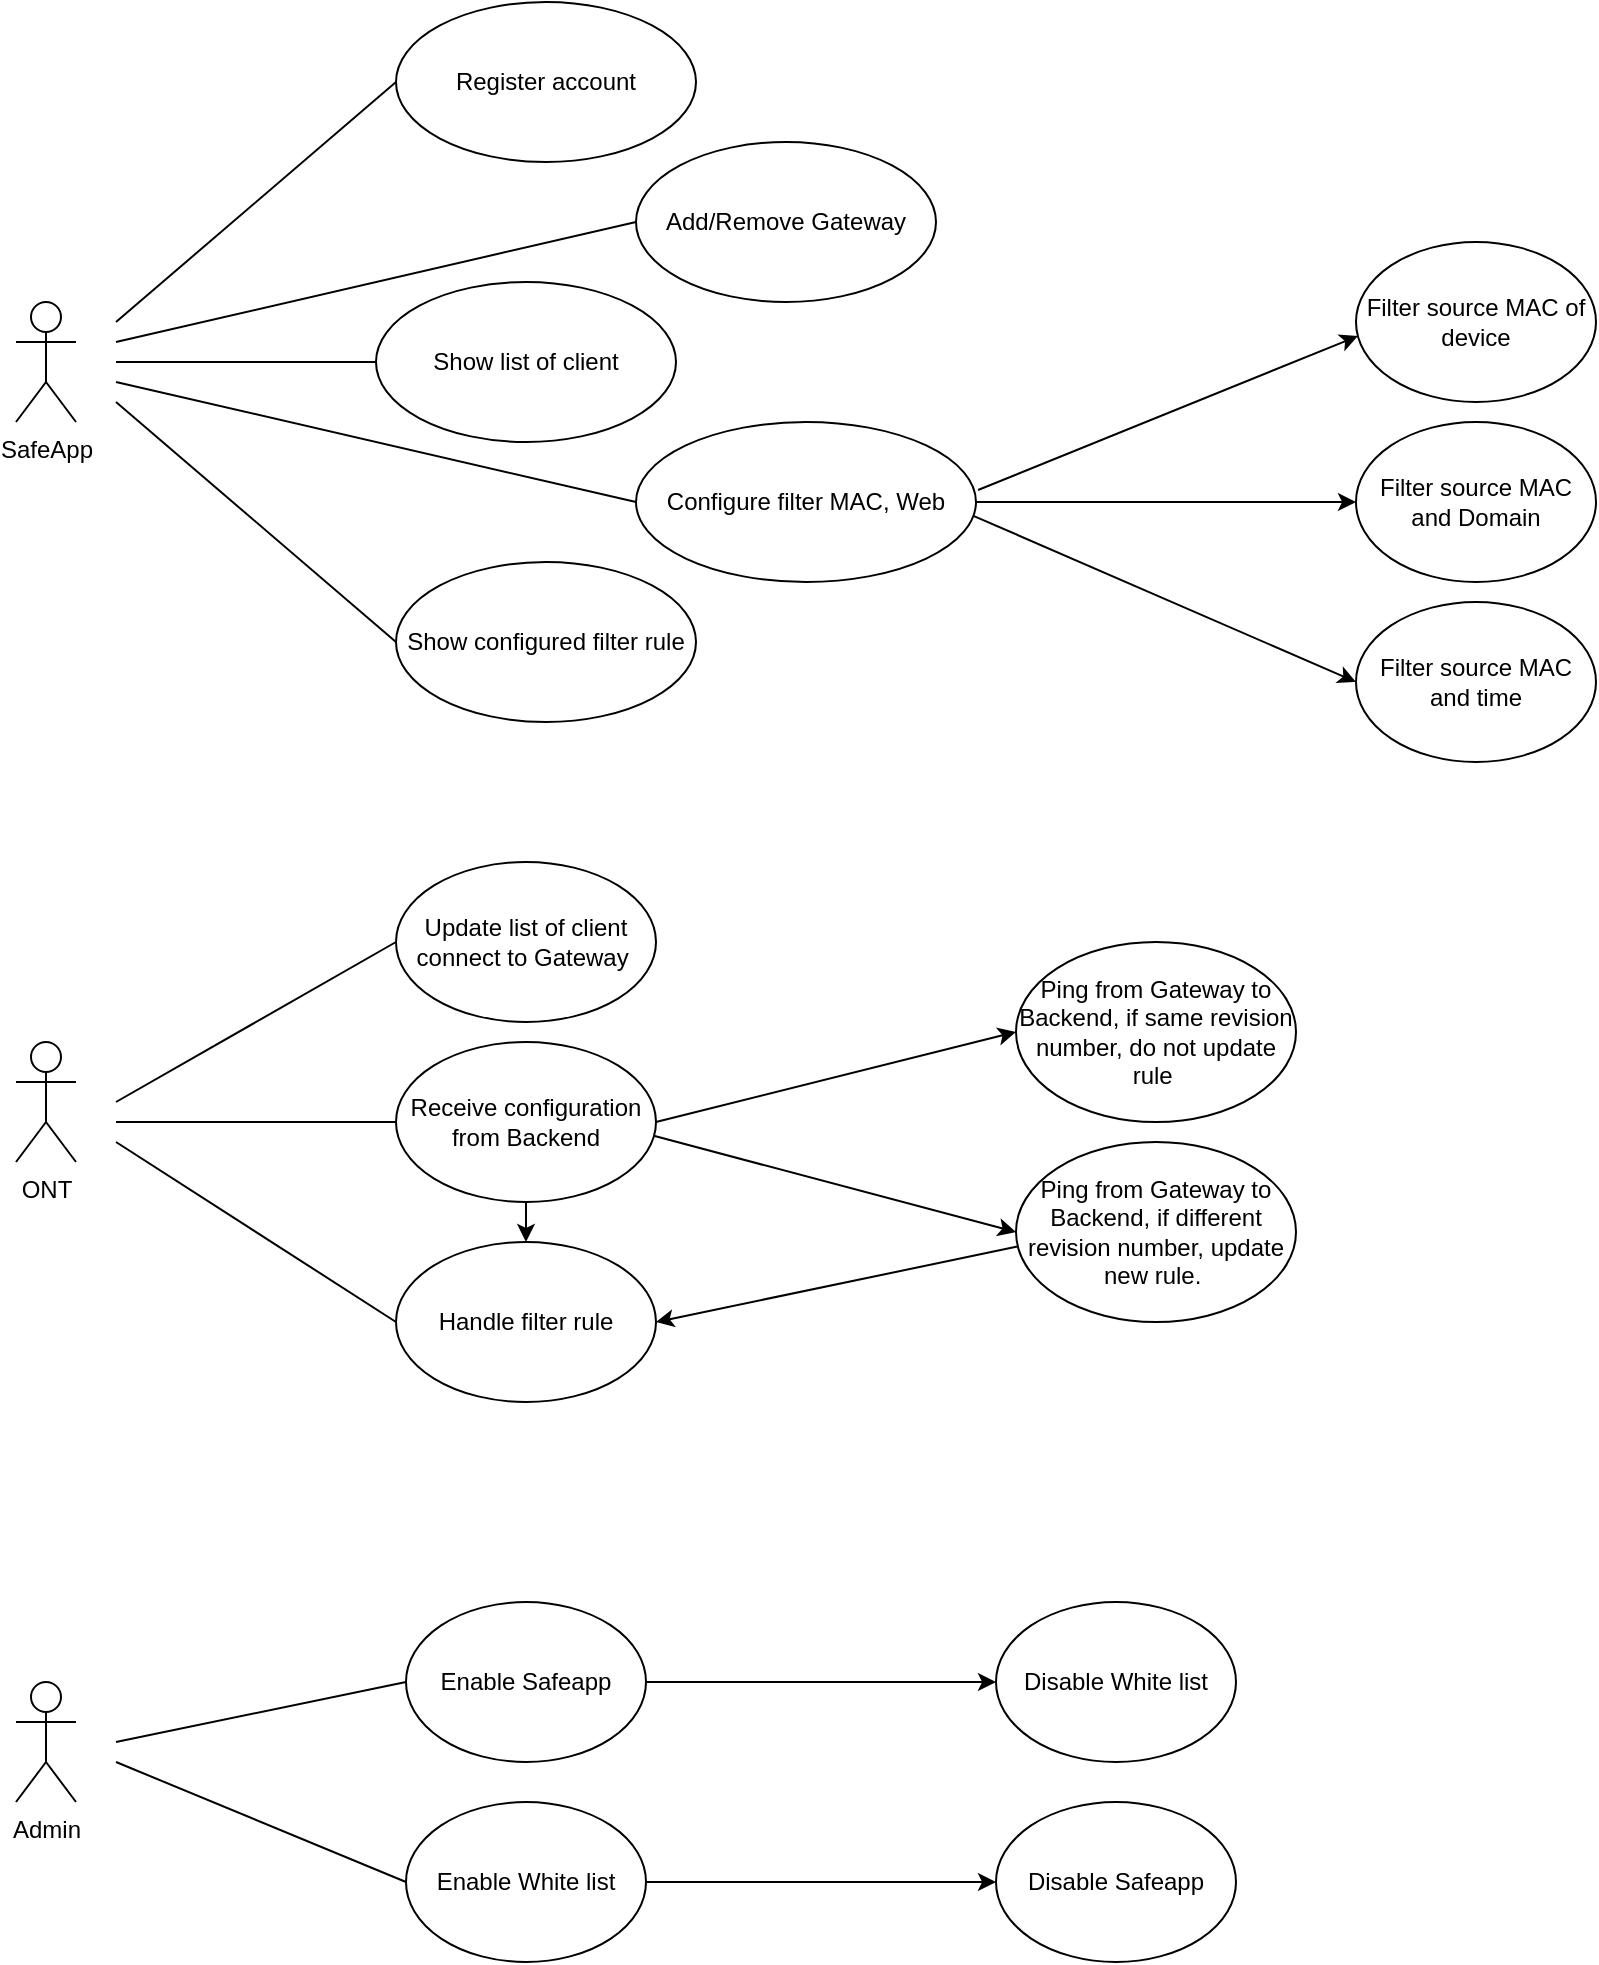 <mxfile version="16.5.6" type="github">
  <diagram id="1yU4TPJS01dvoMJ1WIqL" name="Page-1">
    <mxGraphModel dx="1495" dy="844" grid="1" gridSize="10" guides="1" tooltips="1" connect="1" arrows="1" fold="1" page="1" pageScale="1" pageWidth="1200" pageHeight="1600" math="0" shadow="0">
      <root>
        <mxCell id="0" />
        <mxCell id="1" parent="0" />
        <mxCell id="PD7QDwoK8xx3QElGxvUA-2" value="SafeApp" style="shape=umlActor;verticalLabelPosition=bottom;verticalAlign=top;html=1;outlineConnect=0;" vertex="1" parent="1">
          <mxGeometry x="70" y="190" width="30" height="60" as="geometry" />
        </mxCell>
        <mxCell id="PD7QDwoK8xx3QElGxvUA-3" value="Register account" style="ellipse;whiteSpace=wrap;html=1;" vertex="1" parent="1">
          <mxGeometry x="260" y="40" width="150" height="80" as="geometry" />
        </mxCell>
        <mxCell id="PD7QDwoK8xx3QElGxvUA-4" value="Show configured filter rule" style="ellipse;whiteSpace=wrap;html=1;" vertex="1" parent="1">
          <mxGeometry x="260" y="320" width="150" height="80" as="geometry" />
        </mxCell>
        <mxCell id="PD7QDwoK8xx3QElGxvUA-5" value="Add/Remove Gateway" style="ellipse;whiteSpace=wrap;html=1;" vertex="1" parent="1">
          <mxGeometry x="380" y="110" width="150" height="80" as="geometry" />
        </mxCell>
        <mxCell id="PD7QDwoK8xx3QElGxvUA-6" value="Configure filter MAC, Web" style="ellipse;whiteSpace=wrap;html=1;" vertex="1" parent="1">
          <mxGeometry x="380" y="250" width="170" height="80" as="geometry" />
        </mxCell>
        <mxCell id="PD7QDwoK8xx3QElGxvUA-7" value="Show list of client" style="ellipse;whiteSpace=wrap;html=1;" vertex="1" parent="1">
          <mxGeometry x="250" y="180" width="150" height="80" as="geometry" />
        </mxCell>
        <mxCell id="PD7QDwoK8xx3QElGxvUA-8" value="" style="endArrow=none;html=1;rounded=0;entryX=0;entryY=0.5;entryDx=0;entryDy=0;" edge="1" parent="1" target="PD7QDwoK8xx3QElGxvUA-3">
          <mxGeometry width="50" height="50" relative="1" as="geometry">
            <mxPoint x="120" y="200" as="sourcePoint" />
            <mxPoint x="200" y="120" as="targetPoint" />
          </mxGeometry>
        </mxCell>
        <mxCell id="PD7QDwoK8xx3QElGxvUA-9" value="" style="endArrow=none;html=1;rounded=0;entryX=0;entryY=0.5;entryDx=0;entryDy=0;" edge="1" parent="1" target="PD7QDwoK8xx3QElGxvUA-7">
          <mxGeometry width="50" height="50" relative="1" as="geometry">
            <mxPoint x="120" y="220" as="sourcePoint" />
            <mxPoint x="200" y="190" as="targetPoint" />
          </mxGeometry>
        </mxCell>
        <mxCell id="PD7QDwoK8xx3QElGxvUA-10" value="" style="endArrow=none;html=1;rounded=0;entryX=0;entryY=0.5;entryDx=0;entryDy=0;" edge="1" parent="1" target="PD7QDwoK8xx3QElGxvUA-4">
          <mxGeometry width="50" height="50" relative="1" as="geometry">
            <mxPoint x="120" y="240" as="sourcePoint" />
            <mxPoint x="180" y="330" as="targetPoint" />
          </mxGeometry>
        </mxCell>
        <mxCell id="PD7QDwoK8xx3QElGxvUA-11" value="" style="endArrow=none;html=1;rounded=0;entryX=0;entryY=0.5;entryDx=0;entryDy=0;" edge="1" parent="1" target="PD7QDwoK8xx3QElGxvUA-6">
          <mxGeometry width="50" height="50" relative="1" as="geometry">
            <mxPoint x="120" y="230" as="sourcePoint" />
            <mxPoint x="260" y="280" as="targetPoint" />
          </mxGeometry>
        </mxCell>
        <mxCell id="PD7QDwoK8xx3QElGxvUA-12" value="" style="endArrow=none;html=1;rounded=0;entryX=0;entryY=0.5;entryDx=0;entryDy=0;" edge="1" parent="1" target="PD7QDwoK8xx3QElGxvUA-5">
          <mxGeometry width="50" height="50" relative="1" as="geometry">
            <mxPoint x="120" y="210" as="sourcePoint" />
            <mxPoint x="340" y="150" as="targetPoint" />
          </mxGeometry>
        </mxCell>
        <mxCell id="PD7QDwoK8xx3QElGxvUA-13" value="ONT" style="shape=umlActor;verticalLabelPosition=bottom;verticalAlign=top;html=1;outlineConnect=0;" vertex="1" parent="1">
          <mxGeometry x="70" y="560" width="30" height="60" as="geometry" />
        </mxCell>
        <mxCell id="PD7QDwoK8xx3QElGxvUA-14" value="Filter source MAC of device" style="ellipse;whiteSpace=wrap;html=1;" vertex="1" parent="1">
          <mxGeometry x="740" y="160" width="120" height="80" as="geometry" />
        </mxCell>
        <mxCell id="PD7QDwoK8xx3QElGxvUA-15" value="Filter source MAC and Domain" style="ellipse;whiteSpace=wrap;html=1;" vertex="1" parent="1">
          <mxGeometry x="740" y="250" width="120" height="80" as="geometry" />
        </mxCell>
        <mxCell id="PD7QDwoK8xx3QElGxvUA-16" value="Filter source MAC and time" style="ellipse;whiteSpace=wrap;html=1;" vertex="1" parent="1">
          <mxGeometry x="740" y="340" width="120" height="80" as="geometry" />
        </mxCell>
        <mxCell id="PD7QDwoK8xx3QElGxvUA-19" value="" style="endArrow=classic;html=1;rounded=0;entryX=0.008;entryY=0.588;entryDx=0;entryDy=0;entryPerimeter=0;exitX=1.006;exitY=0.425;exitDx=0;exitDy=0;exitPerimeter=0;" edge="1" parent="1" source="PD7QDwoK8xx3QElGxvUA-6" target="PD7QDwoK8xx3QElGxvUA-14">
          <mxGeometry width="50" height="50" relative="1" as="geometry">
            <mxPoint x="560" y="300" as="sourcePoint" />
            <mxPoint x="610" y="250" as="targetPoint" />
          </mxGeometry>
        </mxCell>
        <mxCell id="PD7QDwoK8xx3QElGxvUA-20" value="" style="endArrow=classic;html=1;rounded=0;entryX=0;entryY=0.5;entryDx=0;entryDy=0;exitX=1;exitY=0.5;exitDx=0;exitDy=0;" edge="1" parent="1" source="PD7QDwoK8xx3QElGxvUA-6" target="PD7QDwoK8xx3QElGxvUA-15">
          <mxGeometry width="50" height="50" relative="1" as="geometry">
            <mxPoint x="570" y="350" as="sourcePoint" />
            <mxPoint x="620" y="300" as="targetPoint" />
          </mxGeometry>
        </mxCell>
        <mxCell id="PD7QDwoK8xx3QElGxvUA-21" value="" style="endArrow=classic;html=1;rounded=0;entryX=0;entryY=0.5;entryDx=0;entryDy=0;exitX=0.994;exitY=0.588;exitDx=0;exitDy=0;exitPerimeter=0;" edge="1" parent="1" source="PD7QDwoK8xx3QElGxvUA-6" target="PD7QDwoK8xx3QElGxvUA-16">
          <mxGeometry width="50" height="50" relative="1" as="geometry">
            <mxPoint x="590" y="390" as="sourcePoint" />
            <mxPoint x="640" y="340" as="targetPoint" />
          </mxGeometry>
        </mxCell>
        <mxCell id="PD7QDwoK8xx3QElGxvUA-24" value="Update list of client connect to Gateway&amp;nbsp;" style="ellipse;whiteSpace=wrap;html=1;" vertex="1" parent="1">
          <mxGeometry x="260" y="470" width="130" height="80" as="geometry" />
        </mxCell>
        <mxCell id="PD7QDwoK8xx3QElGxvUA-25" value="Receive configuration from Backend" style="ellipse;whiteSpace=wrap;html=1;" vertex="1" parent="1">
          <mxGeometry x="260" y="560" width="130" height="80" as="geometry" />
        </mxCell>
        <mxCell id="PD7QDwoK8xx3QElGxvUA-26" value="Handle filter rule" style="ellipse;whiteSpace=wrap;html=1;" vertex="1" parent="1">
          <mxGeometry x="260" y="660" width="130" height="80" as="geometry" />
        </mxCell>
        <mxCell id="PD7QDwoK8xx3QElGxvUA-27" value="" style="endArrow=none;html=1;rounded=0;entryX=0;entryY=0.5;entryDx=0;entryDy=0;" edge="1" parent="1" target="PD7QDwoK8xx3QElGxvUA-24">
          <mxGeometry width="50" height="50" relative="1" as="geometry">
            <mxPoint x="120" y="590" as="sourcePoint" />
            <mxPoint x="200" y="500" as="targetPoint" />
          </mxGeometry>
        </mxCell>
        <mxCell id="PD7QDwoK8xx3QElGxvUA-28" value="" style="endArrow=none;html=1;rounded=0;entryX=0;entryY=0.5;entryDx=0;entryDy=0;" edge="1" parent="1" target="PD7QDwoK8xx3QElGxvUA-25">
          <mxGeometry width="50" height="50" relative="1" as="geometry">
            <mxPoint x="120" y="600" as="sourcePoint" />
            <mxPoint x="190" y="580" as="targetPoint" />
          </mxGeometry>
        </mxCell>
        <mxCell id="PD7QDwoK8xx3QElGxvUA-29" value="" style="endArrow=none;html=1;rounded=0;entryX=0;entryY=0.5;entryDx=0;entryDy=0;" edge="1" parent="1" target="PD7QDwoK8xx3QElGxvUA-26">
          <mxGeometry width="50" height="50" relative="1" as="geometry">
            <mxPoint x="120" y="610" as="sourcePoint" />
            <mxPoint x="190" y="620" as="targetPoint" />
          </mxGeometry>
        </mxCell>
        <mxCell id="PD7QDwoK8xx3QElGxvUA-30" value="Ping from Gateway to Backend, if same revision number, do not update rule&amp;nbsp;" style="ellipse;whiteSpace=wrap;html=1;" vertex="1" parent="1">
          <mxGeometry x="570" y="510" width="140" height="90" as="geometry" />
        </mxCell>
        <mxCell id="PD7QDwoK8xx3QElGxvUA-31" value="" style="endArrow=classic;html=1;rounded=0;entryX=0;entryY=0.5;entryDx=0;entryDy=0;exitX=1;exitY=0.5;exitDx=0;exitDy=0;" edge="1" parent="1" source="PD7QDwoK8xx3QElGxvUA-25" target="PD7QDwoK8xx3QElGxvUA-30">
          <mxGeometry width="50" height="50" relative="1" as="geometry">
            <mxPoint x="400" y="640" as="sourcePoint" />
            <mxPoint x="450" y="590" as="targetPoint" />
          </mxGeometry>
        </mxCell>
        <mxCell id="PD7QDwoK8xx3QElGxvUA-32" value="&lt;span&gt;Ping from Gateway to Backend, if different revision number, update new rule.&amp;nbsp;&lt;/span&gt;" style="ellipse;whiteSpace=wrap;html=1;" vertex="1" parent="1">
          <mxGeometry x="570" y="610" width="140" height="90" as="geometry" />
        </mxCell>
        <mxCell id="PD7QDwoK8xx3QElGxvUA-33" value="" style="endArrow=classic;html=1;rounded=0;entryX=0;entryY=0.5;entryDx=0;entryDy=0;exitX=0.995;exitY=0.588;exitDx=0;exitDy=0;exitPerimeter=0;" edge="1" parent="1" source="PD7QDwoK8xx3QElGxvUA-25" target="PD7QDwoK8xx3QElGxvUA-32">
          <mxGeometry width="50" height="50" relative="1" as="geometry">
            <mxPoint x="390" y="670" as="sourcePoint" />
            <mxPoint x="440" y="620" as="targetPoint" />
          </mxGeometry>
        </mxCell>
        <mxCell id="PD7QDwoK8xx3QElGxvUA-34" value="" style="endArrow=classic;html=1;rounded=0;entryX=1;entryY=0.5;entryDx=0;entryDy=0;exitX=0.005;exitY=0.581;exitDx=0;exitDy=0;exitPerimeter=0;" edge="1" parent="1" source="PD7QDwoK8xx3QElGxvUA-32" target="PD7QDwoK8xx3QElGxvUA-26">
          <mxGeometry width="50" height="50" relative="1" as="geometry">
            <mxPoint x="410" y="720" as="sourcePoint" />
            <mxPoint x="460" y="670" as="targetPoint" />
          </mxGeometry>
        </mxCell>
        <mxCell id="PD7QDwoK8xx3QElGxvUA-35" value="" style="endArrow=classic;html=1;rounded=0;entryX=0.5;entryY=0;entryDx=0;entryDy=0;exitX=0.5;exitY=1;exitDx=0;exitDy=0;" edge="1" parent="1" source="PD7QDwoK8xx3QElGxvUA-25" target="PD7QDwoK8xx3QElGxvUA-26">
          <mxGeometry width="50" height="50" relative="1" as="geometry">
            <mxPoint x="360" y="690" as="sourcePoint" />
            <mxPoint x="410" y="640" as="targetPoint" />
          </mxGeometry>
        </mxCell>
        <mxCell id="PD7QDwoK8xx3QElGxvUA-36" value="Admin" style="shape=umlActor;verticalLabelPosition=bottom;verticalAlign=top;html=1;outlineConnect=0;" vertex="1" parent="1">
          <mxGeometry x="70" y="880" width="30" height="60" as="geometry" />
        </mxCell>
        <mxCell id="PD7QDwoK8xx3QElGxvUA-37" value="Enable Safeapp" style="ellipse;whiteSpace=wrap;html=1;" vertex="1" parent="1">
          <mxGeometry x="265" y="840" width="120" height="80" as="geometry" />
        </mxCell>
        <mxCell id="PD7QDwoK8xx3QElGxvUA-38" value="Enable White list" style="ellipse;whiteSpace=wrap;html=1;" vertex="1" parent="1">
          <mxGeometry x="265" y="940" width="120" height="80" as="geometry" />
        </mxCell>
        <mxCell id="PD7QDwoK8xx3QElGxvUA-39" value="" style="endArrow=none;html=1;rounded=0;entryX=0;entryY=0.5;entryDx=0;entryDy=0;" edge="1" parent="1" target="PD7QDwoK8xx3QElGxvUA-37">
          <mxGeometry width="50" height="50" relative="1" as="geometry">
            <mxPoint x="120" y="910" as="sourcePoint" />
            <mxPoint x="260" y="880" as="targetPoint" />
          </mxGeometry>
        </mxCell>
        <mxCell id="PD7QDwoK8xx3QElGxvUA-40" value="" style="endArrow=none;html=1;rounded=0;entryX=0;entryY=0.5;entryDx=0;entryDy=0;" edge="1" parent="1" target="PD7QDwoK8xx3QElGxvUA-38">
          <mxGeometry width="50" height="50" relative="1" as="geometry">
            <mxPoint x="120" y="920" as="sourcePoint" />
            <mxPoint x="180" y="920" as="targetPoint" />
          </mxGeometry>
        </mxCell>
        <mxCell id="PD7QDwoK8xx3QElGxvUA-41" value="Disable White list" style="ellipse;whiteSpace=wrap;html=1;" vertex="1" parent="1">
          <mxGeometry x="560" y="840" width="120" height="80" as="geometry" />
        </mxCell>
        <mxCell id="PD7QDwoK8xx3QElGxvUA-42" value="Disable Safeapp" style="ellipse;whiteSpace=wrap;html=1;" vertex="1" parent="1">
          <mxGeometry x="560" y="940" width="120" height="80" as="geometry" />
        </mxCell>
        <mxCell id="PD7QDwoK8xx3QElGxvUA-43" value="" style="endArrow=classic;html=1;rounded=0;entryX=0;entryY=0.5;entryDx=0;entryDy=0;exitX=1;exitY=0.5;exitDx=0;exitDy=0;" edge="1" parent="1" source="PD7QDwoK8xx3QElGxvUA-37" target="PD7QDwoK8xx3QElGxvUA-41">
          <mxGeometry width="50" height="50" relative="1" as="geometry">
            <mxPoint x="390" y="880" as="sourcePoint" />
            <mxPoint x="450" y="860" as="targetPoint" />
          </mxGeometry>
        </mxCell>
        <mxCell id="PD7QDwoK8xx3QElGxvUA-44" value="" style="endArrow=classic;html=1;rounded=0;entryX=0;entryY=0.5;entryDx=0;entryDy=0;exitX=1;exitY=0.5;exitDx=0;exitDy=0;" edge="1" parent="1" source="PD7QDwoK8xx3QElGxvUA-38" target="PD7QDwoK8xx3QElGxvUA-42">
          <mxGeometry width="50" height="50" relative="1" as="geometry">
            <mxPoint x="430" y="1030" as="sourcePoint" />
            <mxPoint x="480" y="980" as="targetPoint" />
          </mxGeometry>
        </mxCell>
      </root>
    </mxGraphModel>
  </diagram>
</mxfile>
